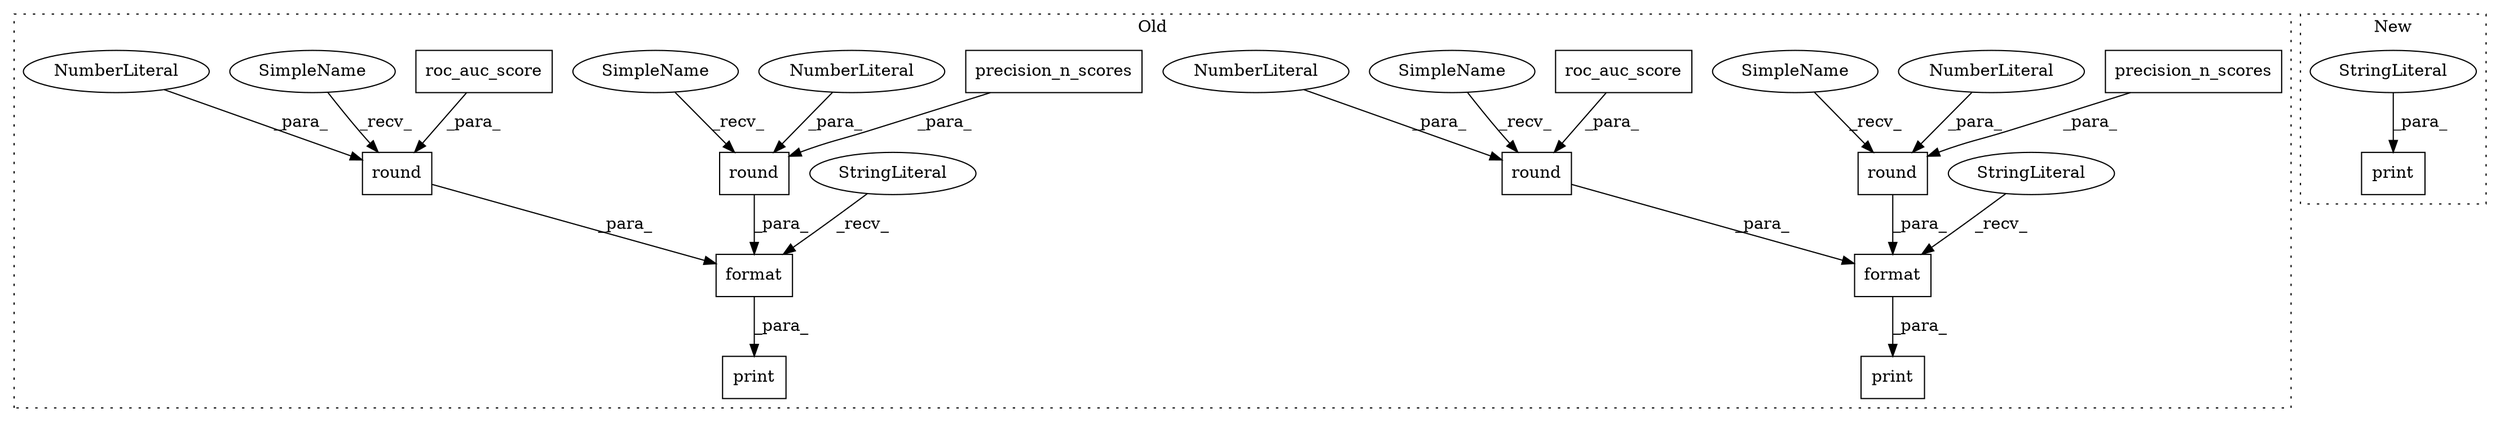 digraph G {
subgraph cluster0 {
1 [label="precision_n_scores" a="32" s="1557,1596" l="19,1" shape="box"];
3 [label="print" a="32" s="1418,1601" l="6,1" shape="box"];
4 [label="round" a="32" s="1500,1543" l="6,1" shape="box"];
5 [label="round" a="32" s="1551,1599" l="6,1" shape="box"];
6 [label="NumberLiteral" a="34" s="1598" l="1" shape="ellipse"];
7 [label="NumberLiteral" a="34" s="1542" l="1" shape="ellipse"];
8 [label="round" a="32" s="1357,1407" l="6,1" shape="box"];
9 [label="precision_n_scores" a="32" s="1363,1404" l="19,1" shape="box"];
10 [label="print" a="32" s="1221,1409" l="6,1" shape="box"];
11 [label="NumberLiteral" a="34" s="1406" l="1" shape="ellipse"];
12 [label="round" a="32" s="1304,1349" l="6,1" shape="box"];
13 [label="NumberLiteral" a="34" s="1348" l="1" shape="ellipse"];
14 [label="format" a="32" s="1282,1408" l="7,1" shape="box"];
15 [label="roc_auc_score" a="32" s="1310,1346" l="14,1" shape="box"];
16 [label="format" a="32" s="1478,1600" l="7,1" shape="box"];
17 [label="roc_auc_score" a="32" s="1506,1540" l="14,1" shape="box"];
19 [label="StringLiteral" a="45" s="1227" l="54" shape="ellipse"];
20 [label="StringLiteral" a="45" s="1424" l="53" shape="ellipse"];
21 [label="SimpleName" a="42" s="1351" l="5" shape="ellipse"];
22 [label="SimpleName" a="42" s="1298" l="5" shape="ellipse"];
23 [label="SimpleName" a="42" s="1494" l="5" shape="ellipse"];
24 [label="SimpleName" a="42" s="1545" l="5" shape="ellipse"];
label = "Old";
style="dotted";
}
subgraph cluster1 {
2 [label="print" a="32" s="1253,1276" l="6,1" shape="box"];
18 [label="StringLiteral" a="45" s="1259" l="17" shape="ellipse"];
label = "New";
style="dotted";
}
1 -> 5 [label="_para_"];
4 -> 16 [label="_para_"];
5 -> 16 [label="_para_"];
6 -> 5 [label="_para_"];
7 -> 4 [label="_para_"];
8 -> 14 [label="_para_"];
9 -> 8 [label="_para_"];
11 -> 8 [label="_para_"];
12 -> 14 [label="_para_"];
13 -> 12 [label="_para_"];
14 -> 10 [label="_para_"];
15 -> 12 [label="_para_"];
16 -> 3 [label="_para_"];
17 -> 4 [label="_para_"];
18 -> 2 [label="_para_"];
19 -> 14 [label="_recv_"];
20 -> 16 [label="_recv_"];
21 -> 8 [label="_recv_"];
22 -> 12 [label="_recv_"];
23 -> 4 [label="_recv_"];
24 -> 5 [label="_recv_"];
}